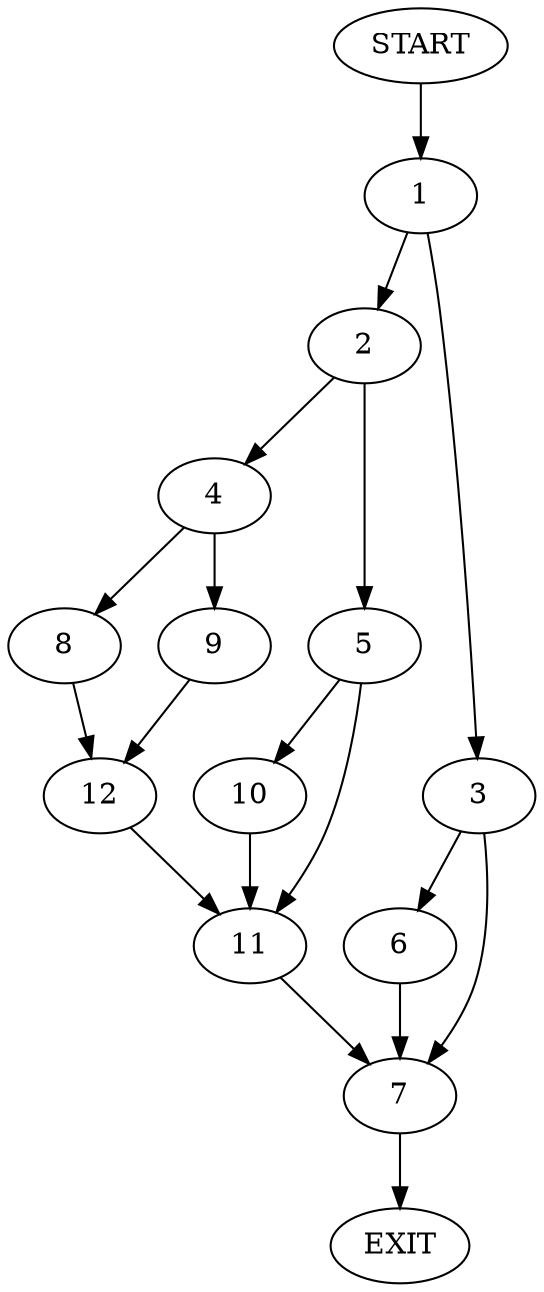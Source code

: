 digraph {
0 [label="START"]
13 [label="EXIT"]
0 -> 1
1 -> 2
1 -> 3
2 -> 4
2 -> 5
3 -> 6
3 -> 7
4 -> 8
4 -> 9
5 -> 10
5 -> 11
8 -> 12
9 -> 12
12 -> 11
11 -> 7
10 -> 11
7 -> 13
6 -> 7
}
